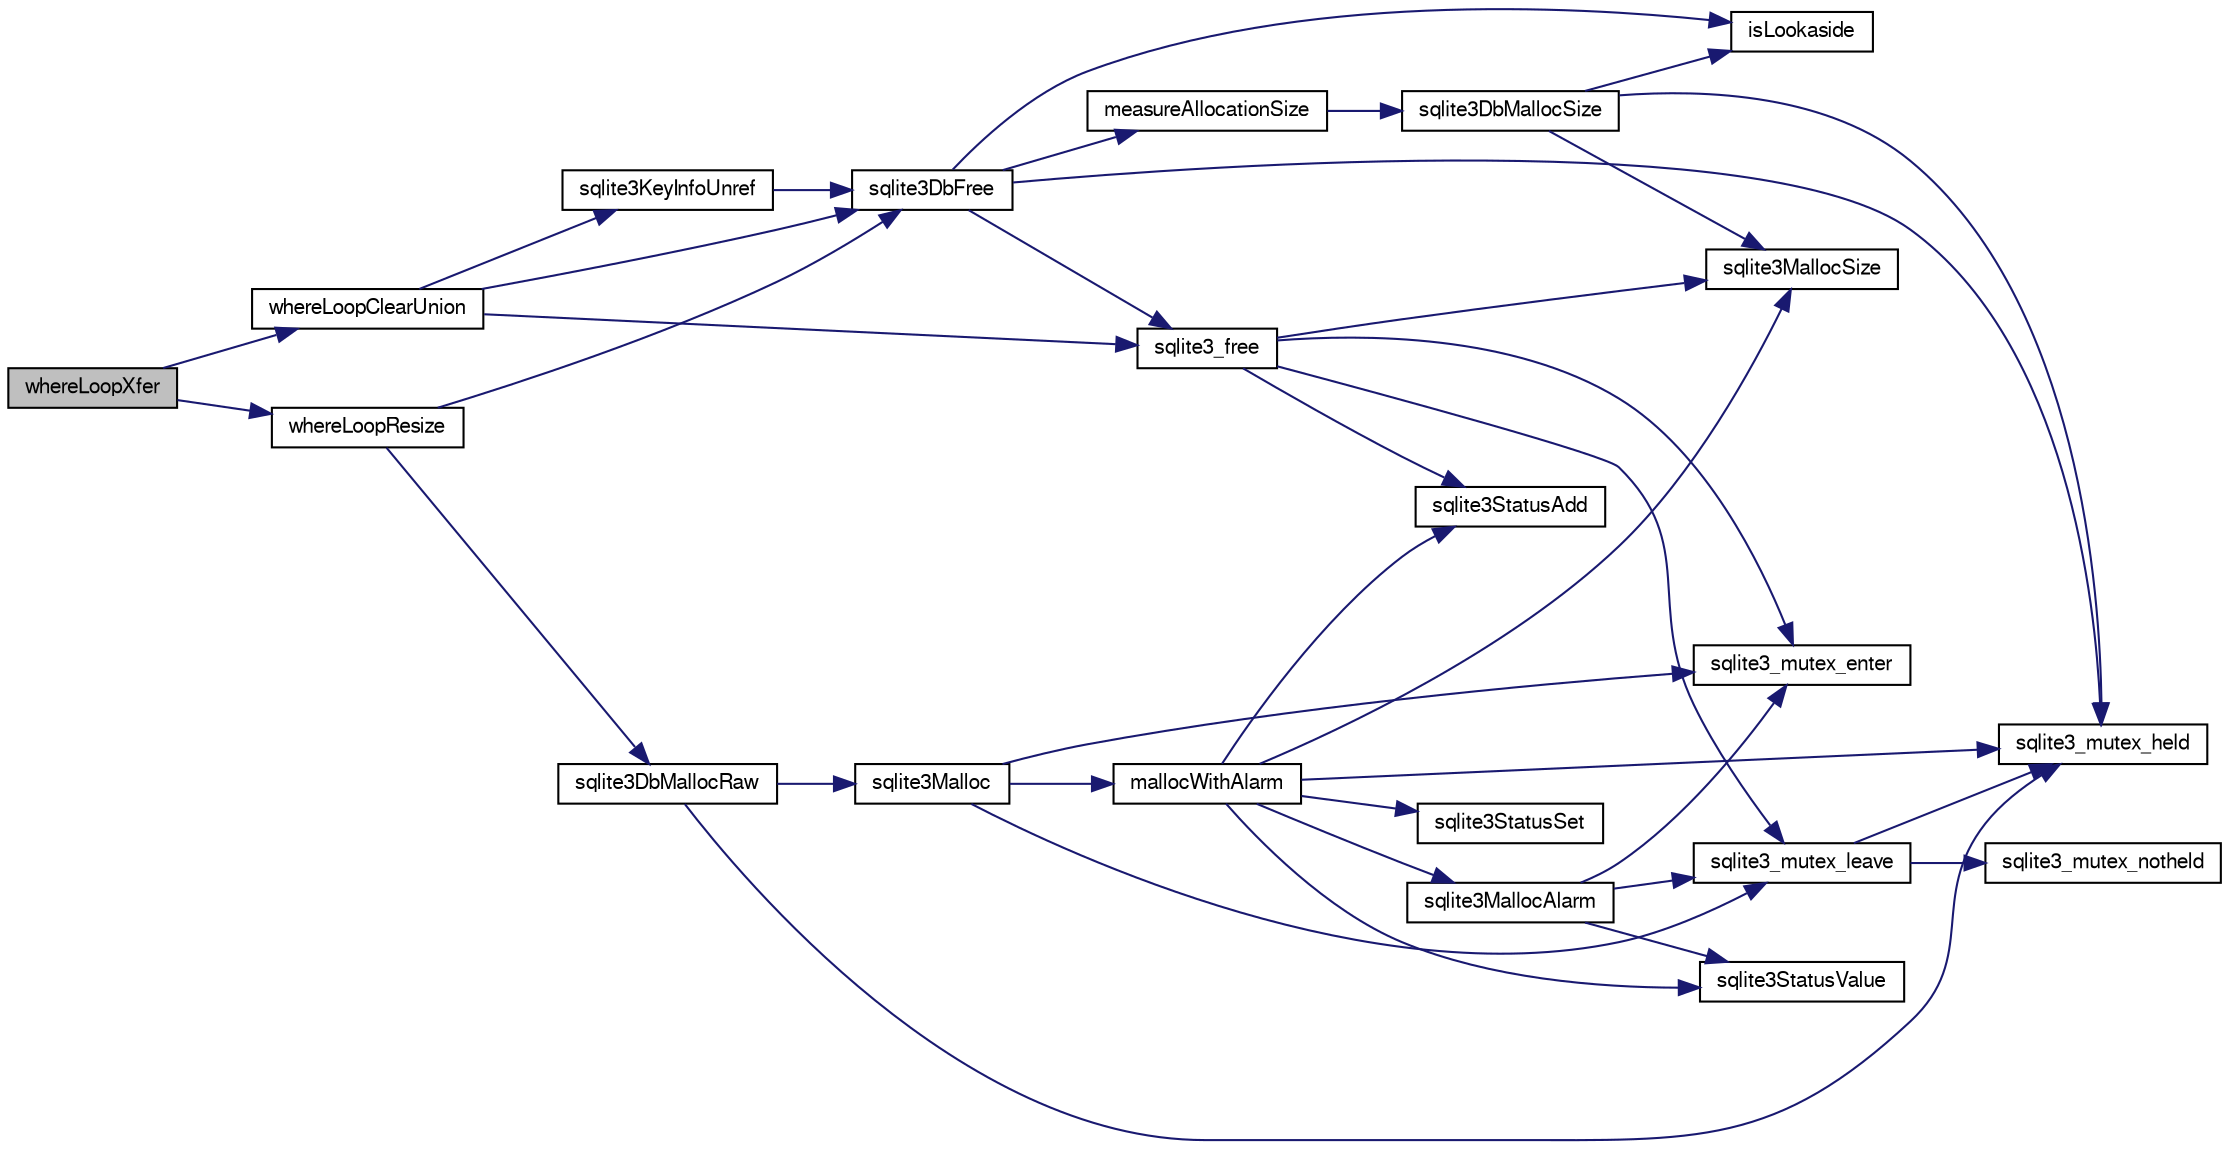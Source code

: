digraph "whereLoopXfer"
{
  edge [fontname="FreeSans",fontsize="10",labelfontname="FreeSans",labelfontsize="10"];
  node [fontname="FreeSans",fontsize="10",shape=record];
  rankdir="LR";
  Node915057 [label="whereLoopXfer",height=0.2,width=0.4,color="black", fillcolor="grey75", style="filled", fontcolor="black"];
  Node915057 -> Node915058 [color="midnightblue",fontsize="10",style="solid",fontname="FreeSans"];
  Node915058 [label="whereLoopClearUnion",height=0.2,width=0.4,color="black", fillcolor="white", style="filled",URL="$sqlite3_8c.html#a13df9c7fcbdf15a648efd33311ed7c16"];
  Node915058 -> Node915059 [color="midnightblue",fontsize="10",style="solid",fontname="FreeSans"];
  Node915059 [label="sqlite3_free",height=0.2,width=0.4,color="black", fillcolor="white", style="filled",URL="$sqlite3_8c.html#a6552349e36a8a691af5487999ab09519"];
  Node915059 -> Node915060 [color="midnightblue",fontsize="10",style="solid",fontname="FreeSans"];
  Node915060 [label="sqlite3_mutex_enter",height=0.2,width=0.4,color="black", fillcolor="white", style="filled",URL="$sqlite3_8c.html#a1c12cde690bd89f104de5cbad12a6bf5"];
  Node915059 -> Node915061 [color="midnightblue",fontsize="10",style="solid",fontname="FreeSans"];
  Node915061 [label="sqlite3StatusAdd",height=0.2,width=0.4,color="black", fillcolor="white", style="filled",URL="$sqlite3_8c.html#afa029f93586aeab4cc85360905dae9cd"];
  Node915059 -> Node915062 [color="midnightblue",fontsize="10",style="solid",fontname="FreeSans"];
  Node915062 [label="sqlite3MallocSize",height=0.2,width=0.4,color="black", fillcolor="white", style="filled",URL="$sqlite3_8c.html#acf5d2a5f35270bafb050bd2def576955"];
  Node915059 -> Node915063 [color="midnightblue",fontsize="10",style="solid",fontname="FreeSans"];
  Node915063 [label="sqlite3_mutex_leave",height=0.2,width=0.4,color="black", fillcolor="white", style="filled",URL="$sqlite3_8c.html#a5838d235601dbd3c1fa993555c6bcc93"];
  Node915063 -> Node915064 [color="midnightblue",fontsize="10",style="solid",fontname="FreeSans"];
  Node915064 [label="sqlite3_mutex_held",height=0.2,width=0.4,color="black", fillcolor="white", style="filled",URL="$sqlite3_8c.html#acf77da68932b6bc163c5e68547ecc3e7"];
  Node915063 -> Node915065 [color="midnightblue",fontsize="10",style="solid",fontname="FreeSans"];
  Node915065 [label="sqlite3_mutex_notheld",height=0.2,width=0.4,color="black", fillcolor="white", style="filled",URL="$sqlite3_8c.html#a83967c837c1c000d3b5adcfaa688f5dc"];
  Node915058 -> Node915066 [color="midnightblue",fontsize="10",style="solid",fontname="FreeSans"];
  Node915066 [label="sqlite3DbFree",height=0.2,width=0.4,color="black", fillcolor="white", style="filled",URL="$sqlite3_8c.html#ac70ab821a6607b4a1b909582dc37a069"];
  Node915066 -> Node915064 [color="midnightblue",fontsize="10",style="solid",fontname="FreeSans"];
  Node915066 -> Node915067 [color="midnightblue",fontsize="10",style="solid",fontname="FreeSans"];
  Node915067 [label="measureAllocationSize",height=0.2,width=0.4,color="black", fillcolor="white", style="filled",URL="$sqlite3_8c.html#a45731e644a22fdb756e2b6337224217a"];
  Node915067 -> Node915068 [color="midnightblue",fontsize="10",style="solid",fontname="FreeSans"];
  Node915068 [label="sqlite3DbMallocSize",height=0.2,width=0.4,color="black", fillcolor="white", style="filled",URL="$sqlite3_8c.html#aa397e5a8a03495203a0767abf0a71f86"];
  Node915068 -> Node915062 [color="midnightblue",fontsize="10",style="solid",fontname="FreeSans"];
  Node915068 -> Node915064 [color="midnightblue",fontsize="10",style="solid",fontname="FreeSans"];
  Node915068 -> Node915069 [color="midnightblue",fontsize="10",style="solid",fontname="FreeSans"];
  Node915069 [label="isLookaside",height=0.2,width=0.4,color="black", fillcolor="white", style="filled",URL="$sqlite3_8c.html#a770fa05ff9717b75e16f4d968a77b897"];
  Node915066 -> Node915069 [color="midnightblue",fontsize="10",style="solid",fontname="FreeSans"];
  Node915066 -> Node915059 [color="midnightblue",fontsize="10",style="solid",fontname="FreeSans"];
  Node915058 -> Node915070 [color="midnightblue",fontsize="10",style="solid",fontname="FreeSans"];
  Node915070 [label="sqlite3KeyInfoUnref",height=0.2,width=0.4,color="black", fillcolor="white", style="filled",URL="$sqlite3_8c.html#ac94cc1874ab0865db1dbbefd3886ba4a"];
  Node915070 -> Node915066 [color="midnightblue",fontsize="10",style="solid",fontname="FreeSans"];
  Node915057 -> Node915071 [color="midnightblue",fontsize="10",style="solid",fontname="FreeSans"];
  Node915071 [label="whereLoopResize",height=0.2,width=0.4,color="black", fillcolor="white", style="filled",URL="$sqlite3_8c.html#af05a1b474b9e7e6bfd0f6f486956b0cd"];
  Node915071 -> Node915072 [color="midnightblue",fontsize="10",style="solid",fontname="FreeSans"];
  Node915072 [label="sqlite3DbMallocRaw",height=0.2,width=0.4,color="black", fillcolor="white", style="filled",URL="$sqlite3_8c.html#abbe8be0cf7175e11ddc3e2218fad924e"];
  Node915072 -> Node915064 [color="midnightblue",fontsize="10",style="solid",fontname="FreeSans"];
  Node915072 -> Node915073 [color="midnightblue",fontsize="10",style="solid",fontname="FreeSans"];
  Node915073 [label="sqlite3Malloc",height=0.2,width=0.4,color="black", fillcolor="white", style="filled",URL="$sqlite3_8c.html#a361a2eaa846b1885f123abe46f5d8b2b"];
  Node915073 -> Node915060 [color="midnightblue",fontsize="10",style="solid",fontname="FreeSans"];
  Node915073 -> Node915074 [color="midnightblue",fontsize="10",style="solid",fontname="FreeSans"];
  Node915074 [label="mallocWithAlarm",height=0.2,width=0.4,color="black", fillcolor="white", style="filled",URL="$sqlite3_8c.html#ab070d5cf8e48ec8a6a43cf025d48598b"];
  Node915074 -> Node915064 [color="midnightblue",fontsize="10",style="solid",fontname="FreeSans"];
  Node915074 -> Node915075 [color="midnightblue",fontsize="10",style="solid",fontname="FreeSans"];
  Node915075 [label="sqlite3StatusSet",height=0.2,width=0.4,color="black", fillcolor="white", style="filled",URL="$sqlite3_8c.html#afec7586c01fcb5ea17dc9d7725a589d9"];
  Node915074 -> Node915076 [color="midnightblue",fontsize="10",style="solid",fontname="FreeSans"];
  Node915076 [label="sqlite3StatusValue",height=0.2,width=0.4,color="black", fillcolor="white", style="filled",URL="$sqlite3_8c.html#a30b8ac296c6e200c1fa57708d52c6ef6"];
  Node915074 -> Node915077 [color="midnightblue",fontsize="10",style="solid",fontname="FreeSans"];
  Node915077 [label="sqlite3MallocAlarm",height=0.2,width=0.4,color="black", fillcolor="white", style="filled",URL="$sqlite3_8c.html#ada66988e8471d1198f3219c062377508"];
  Node915077 -> Node915076 [color="midnightblue",fontsize="10",style="solid",fontname="FreeSans"];
  Node915077 -> Node915063 [color="midnightblue",fontsize="10",style="solid",fontname="FreeSans"];
  Node915077 -> Node915060 [color="midnightblue",fontsize="10",style="solid",fontname="FreeSans"];
  Node915074 -> Node915062 [color="midnightblue",fontsize="10",style="solid",fontname="FreeSans"];
  Node915074 -> Node915061 [color="midnightblue",fontsize="10",style="solid",fontname="FreeSans"];
  Node915073 -> Node915063 [color="midnightblue",fontsize="10",style="solid",fontname="FreeSans"];
  Node915071 -> Node915066 [color="midnightblue",fontsize="10",style="solid",fontname="FreeSans"];
}
